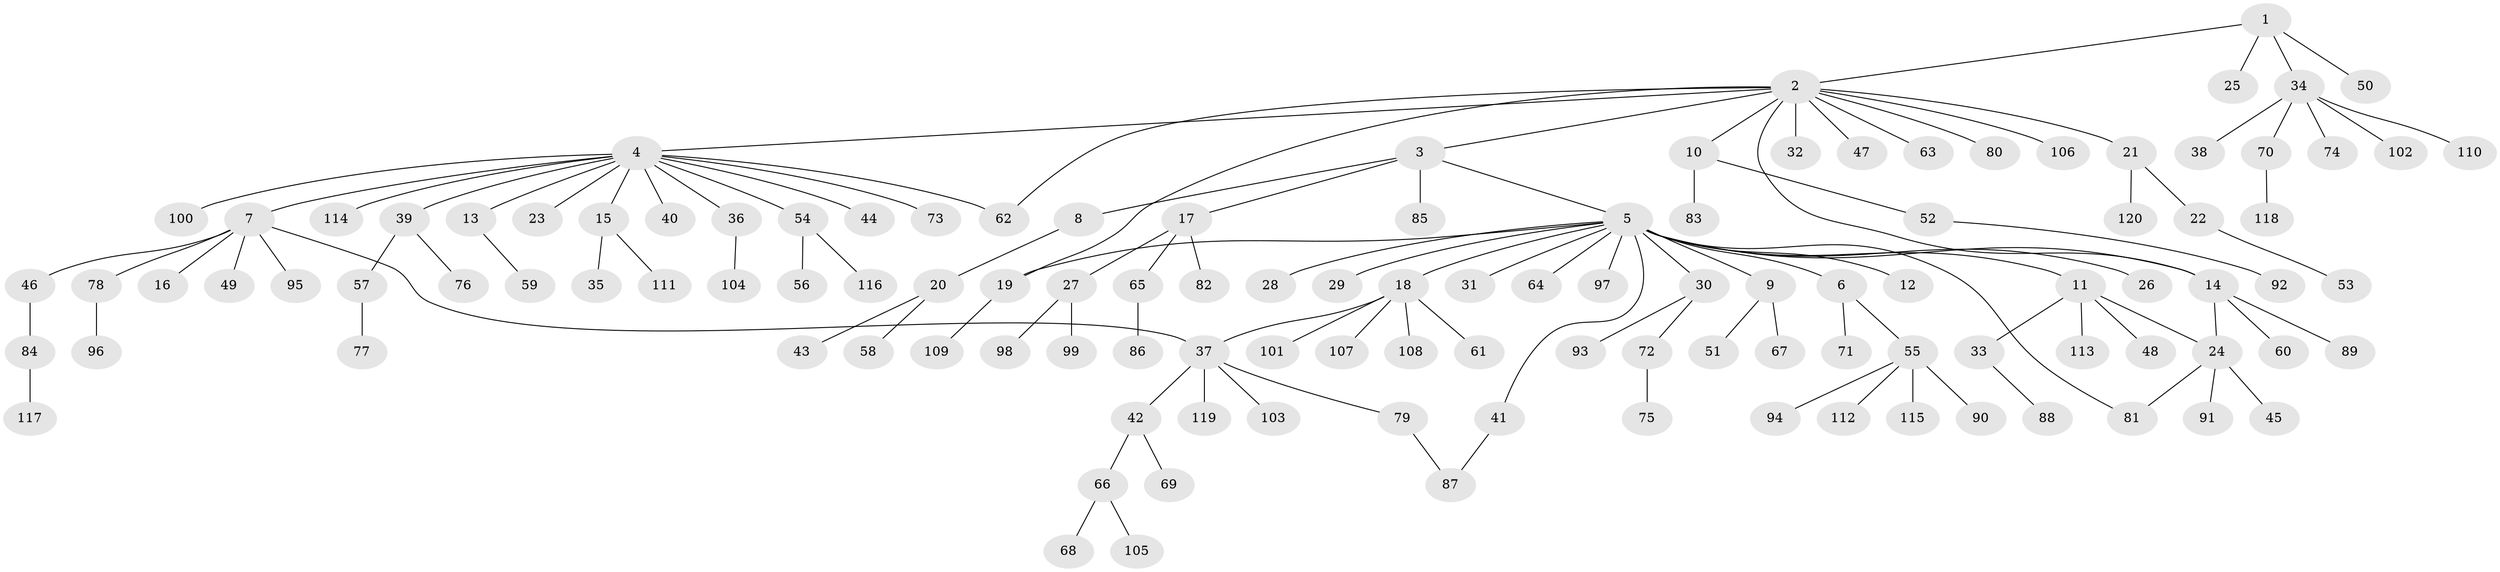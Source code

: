 // Generated by graph-tools (version 1.1) at 2025/25/03/09/25 03:25:55]
// undirected, 120 vertices, 126 edges
graph export_dot {
graph [start="1"]
  node [color=gray90,style=filled];
  1;
  2;
  3;
  4;
  5;
  6;
  7;
  8;
  9;
  10;
  11;
  12;
  13;
  14;
  15;
  16;
  17;
  18;
  19;
  20;
  21;
  22;
  23;
  24;
  25;
  26;
  27;
  28;
  29;
  30;
  31;
  32;
  33;
  34;
  35;
  36;
  37;
  38;
  39;
  40;
  41;
  42;
  43;
  44;
  45;
  46;
  47;
  48;
  49;
  50;
  51;
  52;
  53;
  54;
  55;
  56;
  57;
  58;
  59;
  60;
  61;
  62;
  63;
  64;
  65;
  66;
  67;
  68;
  69;
  70;
  71;
  72;
  73;
  74;
  75;
  76;
  77;
  78;
  79;
  80;
  81;
  82;
  83;
  84;
  85;
  86;
  87;
  88;
  89;
  90;
  91;
  92;
  93;
  94;
  95;
  96;
  97;
  98;
  99;
  100;
  101;
  102;
  103;
  104;
  105;
  106;
  107;
  108;
  109;
  110;
  111;
  112;
  113;
  114;
  115;
  116;
  117;
  118;
  119;
  120;
  1 -- 2;
  1 -- 25;
  1 -- 34;
  1 -- 50;
  2 -- 3;
  2 -- 4;
  2 -- 10;
  2 -- 14;
  2 -- 19;
  2 -- 21;
  2 -- 32;
  2 -- 47;
  2 -- 62;
  2 -- 63;
  2 -- 80;
  2 -- 106;
  3 -- 5;
  3 -- 8;
  3 -- 17;
  3 -- 85;
  4 -- 7;
  4 -- 13;
  4 -- 15;
  4 -- 23;
  4 -- 36;
  4 -- 39;
  4 -- 40;
  4 -- 44;
  4 -- 54;
  4 -- 62;
  4 -- 73;
  4 -- 100;
  4 -- 114;
  5 -- 6;
  5 -- 9;
  5 -- 11;
  5 -- 12;
  5 -- 14;
  5 -- 18;
  5 -- 19;
  5 -- 26;
  5 -- 28;
  5 -- 29;
  5 -- 30;
  5 -- 31;
  5 -- 41;
  5 -- 64;
  5 -- 81;
  5 -- 97;
  6 -- 55;
  6 -- 71;
  7 -- 16;
  7 -- 37;
  7 -- 46;
  7 -- 49;
  7 -- 78;
  7 -- 95;
  8 -- 20;
  9 -- 51;
  9 -- 67;
  10 -- 52;
  10 -- 83;
  11 -- 24;
  11 -- 33;
  11 -- 48;
  11 -- 113;
  13 -- 59;
  14 -- 24;
  14 -- 60;
  14 -- 89;
  15 -- 35;
  15 -- 111;
  17 -- 27;
  17 -- 65;
  17 -- 82;
  18 -- 37;
  18 -- 61;
  18 -- 101;
  18 -- 107;
  18 -- 108;
  19 -- 109;
  20 -- 43;
  20 -- 58;
  21 -- 22;
  21 -- 120;
  22 -- 53;
  24 -- 45;
  24 -- 81;
  24 -- 91;
  27 -- 98;
  27 -- 99;
  30 -- 72;
  30 -- 93;
  33 -- 88;
  34 -- 38;
  34 -- 70;
  34 -- 74;
  34 -- 102;
  34 -- 110;
  36 -- 104;
  37 -- 42;
  37 -- 79;
  37 -- 103;
  37 -- 119;
  39 -- 57;
  39 -- 76;
  41 -- 87;
  42 -- 66;
  42 -- 69;
  46 -- 84;
  52 -- 92;
  54 -- 56;
  54 -- 116;
  55 -- 90;
  55 -- 94;
  55 -- 112;
  55 -- 115;
  57 -- 77;
  65 -- 86;
  66 -- 68;
  66 -- 105;
  70 -- 118;
  72 -- 75;
  78 -- 96;
  79 -- 87;
  84 -- 117;
}
